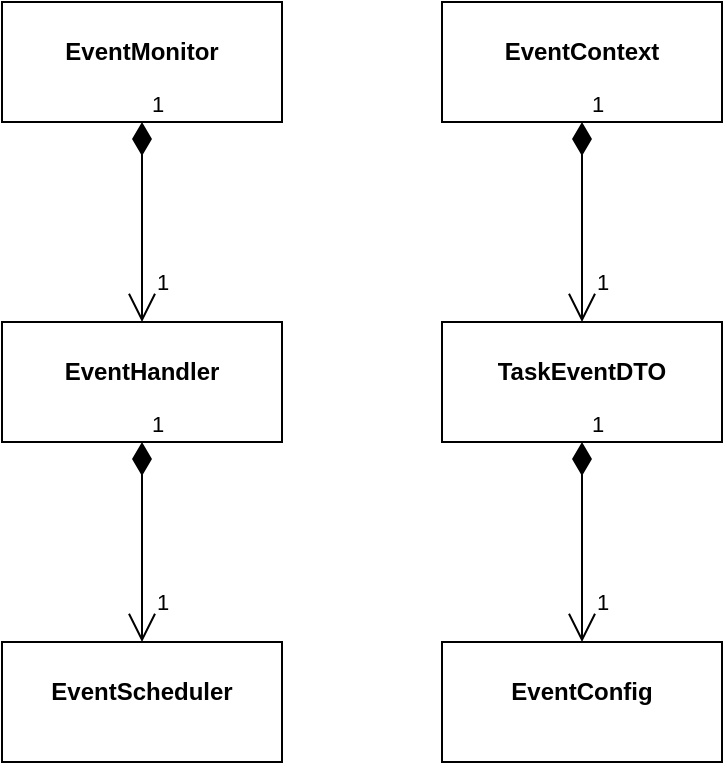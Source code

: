 <mxfile version="14.8.5" type="github">
  <diagram id="V_fUc-BGvIy6p7MhARR4" name="Page-1">
    <mxGraphModel dx="1186" dy="536" grid="1" gridSize="10" guides="1" tooltips="1" connect="1" arrows="1" fold="1" page="1" pageScale="1" pageWidth="827" pageHeight="1169" math="0" shadow="0">
      <root>
        <mxCell id="0" />
        <mxCell id="1" parent="0" />
        <mxCell id="zPnbOoz5U5DESlcIbr7k-1" value="&lt;p style=&quot;margin: 0px ; margin-top: 4px ; text-align: center&quot;&gt;&lt;br&gt;&lt;b&gt;EventMonitor&lt;/b&gt;&lt;br&gt;&lt;/p&gt;" style="verticalAlign=top;align=left;overflow=fill;fontSize=12;fontFamily=Helvetica;html=1;" vertex="1" parent="1">
          <mxGeometry x="250" y="170" width="140" height="60" as="geometry" />
        </mxCell>
        <mxCell id="zPnbOoz5U5DESlcIbr7k-2" value="&lt;p style=&quot;margin: 0px ; margin-top: 4px ; text-align: center&quot;&gt;&lt;br&gt;&lt;b&gt;EventHandler&lt;/b&gt;&lt;br&gt;&lt;/p&gt;" style="verticalAlign=top;align=left;overflow=fill;fontSize=12;fontFamily=Helvetica;html=1;" vertex="1" parent="1">
          <mxGeometry x="250" y="330" width="140" height="60" as="geometry" />
        </mxCell>
        <mxCell id="zPnbOoz5U5DESlcIbr7k-4" value="1" style="endArrow=open;html=1;endSize=12;startArrow=diamondThin;startSize=14;startFill=1;edgeStyle=orthogonalEdgeStyle;align=left;verticalAlign=bottom;exitX=0.5;exitY=1;exitDx=0;exitDy=0;entryX=0.5;entryY=0;entryDx=0;entryDy=0;" edge="1" parent="1" source="zPnbOoz5U5DESlcIbr7k-1" target="zPnbOoz5U5DESlcIbr7k-2">
          <mxGeometry x="-1" y="3" relative="1" as="geometry">
            <mxPoint x="100" y="470" as="sourcePoint" />
            <mxPoint x="260" y="470" as="targetPoint" />
          </mxGeometry>
        </mxCell>
        <mxCell id="zPnbOoz5U5DESlcIbr7k-5" value="1" style="edgeLabel;html=1;align=center;verticalAlign=middle;resizable=0;points=[];" vertex="1" connectable="0" parent="zPnbOoz5U5DESlcIbr7k-4">
          <mxGeometry x="0.72" y="1" relative="1" as="geometry">
            <mxPoint x="9" y="-6" as="offset" />
          </mxGeometry>
        </mxCell>
        <mxCell id="zPnbOoz5U5DESlcIbr7k-6" value="&lt;p style=&quot;margin: 0px ; margin-top: 4px ; text-align: center&quot;&gt;&lt;br&gt;&lt;b&gt;EventScheduler&lt;/b&gt;&lt;br&gt;&lt;/p&gt;" style="verticalAlign=top;align=left;overflow=fill;fontSize=12;fontFamily=Helvetica;html=1;" vertex="1" parent="1">
          <mxGeometry x="250" y="490" width="140" height="60" as="geometry" />
        </mxCell>
        <mxCell id="zPnbOoz5U5DESlcIbr7k-7" value="1" style="endArrow=open;html=1;endSize=12;startArrow=diamondThin;startSize=14;startFill=1;edgeStyle=orthogonalEdgeStyle;align=left;verticalAlign=bottom;exitX=0.5;exitY=1;exitDx=0;exitDy=0;entryX=0.5;entryY=0;entryDx=0;entryDy=0;" edge="1" parent="1" source="zPnbOoz5U5DESlcIbr7k-2" target="zPnbOoz5U5DESlcIbr7k-6">
          <mxGeometry x="-1" y="3" relative="1" as="geometry">
            <mxPoint x="330" y="240" as="sourcePoint" />
            <mxPoint x="330" y="340" as="targetPoint" />
          </mxGeometry>
        </mxCell>
        <mxCell id="zPnbOoz5U5DESlcIbr7k-8" value="1" style="edgeLabel;html=1;align=center;verticalAlign=middle;resizable=0;points=[];" vertex="1" connectable="0" parent="zPnbOoz5U5DESlcIbr7k-7">
          <mxGeometry x="0.72" y="1" relative="1" as="geometry">
            <mxPoint x="9" y="-6" as="offset" />
          </mxGeometry>
        </mxCell>
        <mxCell id="zPnbOoz5U5DESlcIbr7k-9" value="&lt;p style=&quot;margin: 0px ; margin-top: 4px ; text-align: center&quot;&gt;&lt;br&gt;&lt;b&gt;EventContext&lt;/b&gt;&lt;br&gt;&lt;/p&gt;" style="verticalAlign=top;align=left;overflow=fill;fontSize=12;fontFamily=Helvetica;html=1;" vertex="1" parent="1">
          <mxGeometry x="470" y="170" width="140" height="60" as="geometry" />
        </mxCell>
        <mxCell id="zPnbOoz5U5DESlcIbr7k-10" value="&lt;p style=&quot;margin: 0px ; margin-top: 4px ; text-align: center&quot;&gt;&lt;br&gt;&lt;b&gt;TaskEventDTO&lt;/b&gt;&lt;br&gt;&lt;/p&gt;" style="verticalAlign=top;align=left;overflow=fill;fontSize=12;fontFamily=Helvetica;html=1;" vertex="1" parent="1">
          <mxGeometry x="470" y="330" width="140" height="60" as="geometry" />
        </mxCell>
        <mxCell id="zPnbOoz5U5DESlcIbr7k-11" value="1" style="endArrow=open;html=1;endSize=12;startArrow=diamondThin;startSize=14;startFill=1;edgeStyle=orthogonalEdgeStyle;align=left;verticalAlign=bottom;exitX=0.5;exitY=1;exitDx=0;exitDy=0;entryX=0.5;entryY=0;entryDx=0;entryDy=0;" edge="1" parent="1" source="zPnbOoz5U5DESlcIbr7k-9" target="zPnbOoz5U5DESlcIbr7k-10">
          <mxGeometry x="-1" y="3" relative="1" as="geometry">
            <mxPoint x="330" y="240" as="sourcePoint" />
            <mxPoint x="330" y="340" as="targetPoint" />
          </mxGeometry>
        </mxCell>
        <mxCell id="zPnbOoz5U5DESlcIbr7k-12" value="1" style="edgeLabel;html=1;align=center;verticalAlign=middle;resizable=0;points=[];" vertex="1" connectable="0" parent="zPnbOoz5U5DESlcIbr7k-11">
          <mxGeometry x="0.72" y="1" relative="1" as="geometry">
            <mxPoint x="9" y="-6" as="offset" />
          </mxGeometry>
        </mxCell>
        <mxCell id="zPnbOoz5U5DESlcIbr7k-13" value="&lt;p style=&quot;margin: 0px ; margin-top: 4px ; text-align: center&quot;&gt;&lt;br&gt;&lt;b&gt;EventConfig&lt;/b&gt;&lt;br&gt;&lt;/p&gt;" style="verticalAlign=top;align=left;overflow=fill;fontSize=12;fontFamily=Helvetica;html=1;" vertex="1" parent="1">
          <mxGeometry x="470" y="490" width="140" height="60" as="geometry" />
        </mxCell>
        <mxCell id="zPnbOoz5U5DESlcIbr7k-14" value="1" style="endArrow=open;html=1;endSize=12;startArrow=diamondThin;startSize=14;startFill=1;edgeStyle=orthogonalEdgeStyle;align=left;verticalAlign=bottom;exitX=0.5;exitY=1;exitDx=0;exitDy=0;entryX=0.5;entryY=0;entryDx=0;entryDy=0;" edge="1" parent="1" source="zPnbOoz5U5DESlcIbr7k-10" target="zPnbOoz5U5DESlcIbr7k-13">
          <mxGeometry x="-1" y="3" relative="1" as="geometry">
            <mxPoint x="550" y="240" as="sourcePoint" />
            <mxPoint x="550" y="340" as="targetPoint" />
          </mxGeometry>
        </mxCell>
        <mxCell id="zPnbOoz5U5DESlcIbr7k-15" value="1" style="edgeLabel;html=1;align=center;verticalAlign=middle;resizable=0;points=[];" vertex="1" connectable="0" parent="zPnbOoz5U5DESlcIbr7k-14">
          <mxGeometry x="0.72" y="1" relative="1" as="geometry">
            <mxPoint x="9" y="-6" as="offset" />
          </mxGeometry>
        </mxCell>
      </root>
    </mxGraphModel>
  </diagram>
</mxfile>
